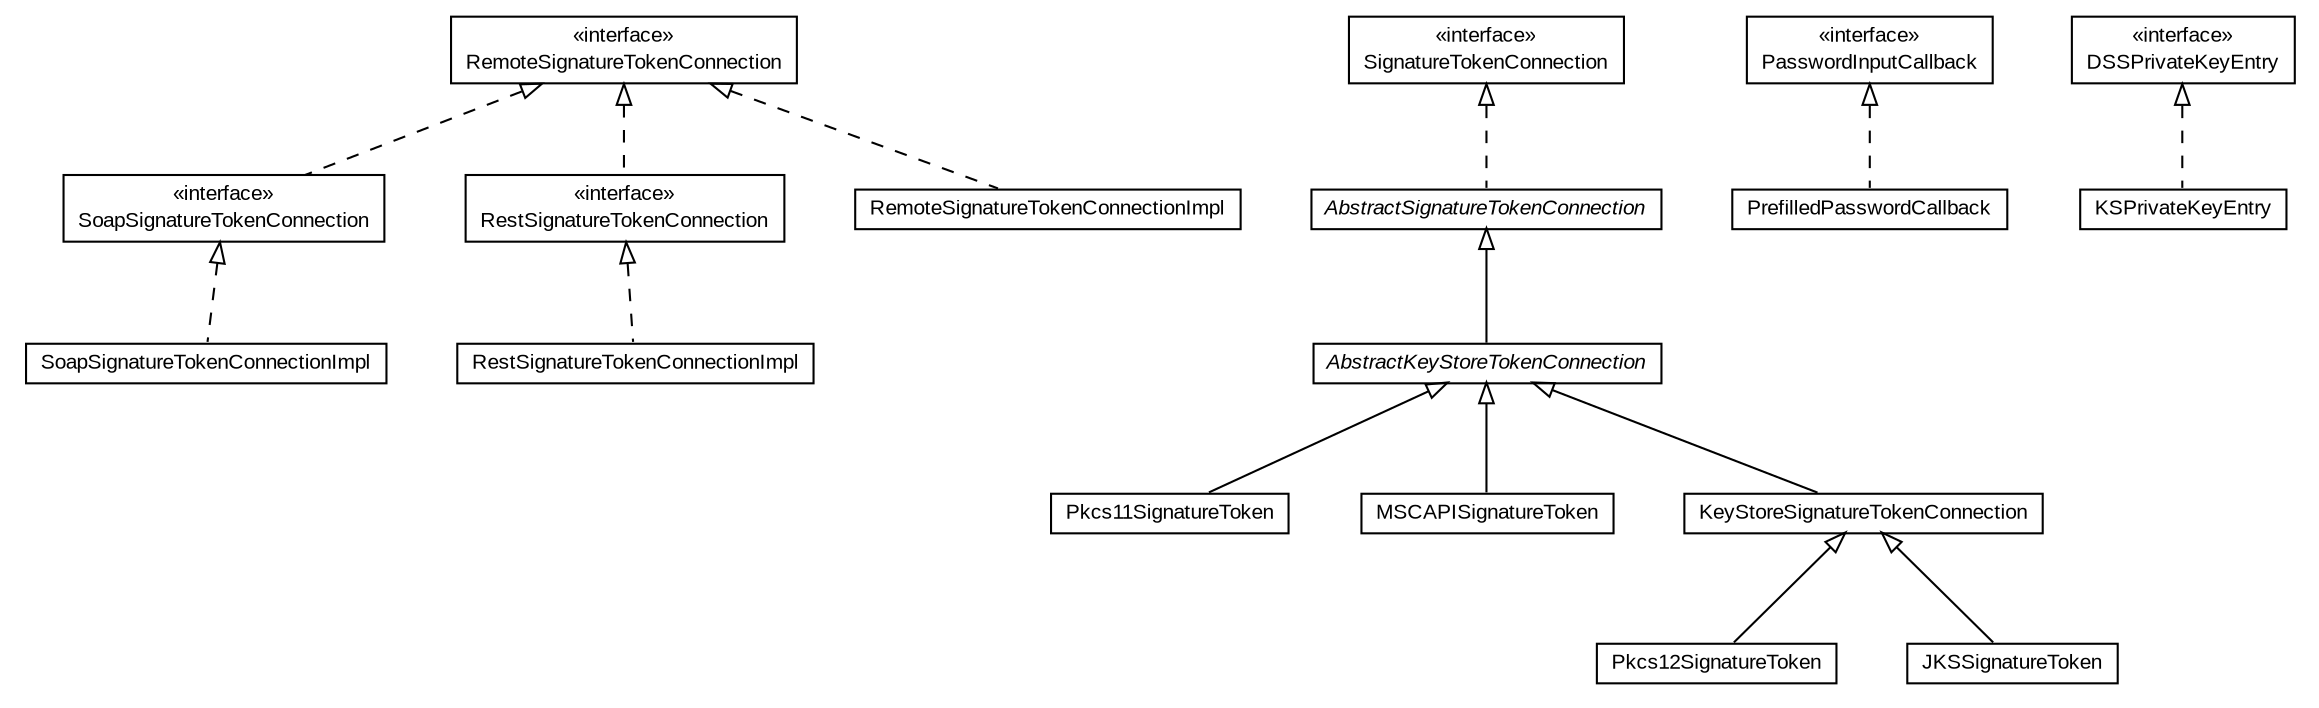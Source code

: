 #!/usr/local/bin/dot
#
# Class diagram 
# Generated by UMLGraph version R5_6-24-gf6e263 (http://www.umlgraph.org/)
#

digraph G {
	edge [fontname="arial",fontsize=10,labelfontname="arial",labelfontsize=10];
	node [fontname="arial",fontsize=10,shape=plaintext];
	nodesep=0.25;
	ranksep=0.5;
	// eu.europa.esig.dss.token.SoapSignatureTokenConnectionImpl
	c1847 [label=<<table title="eu.europa.esig.dss.token.SoapSignatureTokenConnectionImpl" border="0" cellborder="1" cellspacing="0" cellpadding="2" port="p" href="./SoapSignatureTokenConnectionImpl.html">
		<tr><td><table border="0" cellspacing="0" cellpadding="1">
<tr><td align="center" balign="center"> SoapSignatureTokenConnectionImpl </td></tr>
		</table></td></tr>
		</table>>, URL="./SoapSignatureTokenConnectionImpl.html", fontname="arial", fontcolor="black", fontsize=10.0];
	// eu.europa.esig.dss.token.SoapSignatureTokenConnection
	c1848 [label=<<table title="eu.europa.esig.dss.token.SoapSignatureTokenConnection" border="0" cellborder="1" cellspacing="0" cellpadding="2" port="p" href="./SoapSignatureTokenConnection.html">
		<tr><td><table border="0" cellspacing="0" cellpadding="1">
<tr><td align="center" balign="center"> &#171;interface&#187; </td></tr>
<tr><td align="center" balign="center"> SoapSignatureTokenConnection </td></tr>
		</table></td></tr>
		</table>>, URL="./SoapSignatureTokenConnection.html", fontname="arial", fontcolor="black", fontsize=10.0];
	// eu.europa.esig.dss.token.RestSignatureTokenConnectionImpl
	c1849 [label=<<table title="eu.europa.esig.dss.token.RestSignatureTokenConnectionImpl" border="0" cellborder="1" cellspacing="0" cellpadding="2" port="p" href="./RestSignatureTokenConnectionImpl.html">
		<tr><td><table border="0" cellspacing="0" cellpadding="1">
<tr><td align="center" balign="center"> RestSignatureTokenConnectionImpl </td></tr>
		</table></td></tr>
		</table>>, URL="./RestSignatureTokenConnectionImpl.html", fontname="arial", fontcolor="black", fontsize=10.0];
	// eu.europa.esig.dss.token.RestSignatureTokenConnection
	c1850 [label=<<table title="eu.europa.esig.dss.token.RestSignatureTokenConnection" border="0" cellborder="1" cellspacing="0" cellpadding="2" port="p" href="./RestSignatureTokenConnection.html">
		<tr><td><table border="0" cellspacing="0" cellpadding="1">
<tr><td align="center" balign="center"> &#171;interface&#187; </td></tr>
<tr><td align="center" balign="center"> RestSignatureTokenConnection </td></tr>
		</table></td></tr>
		</table>>, URL="./RestSignatureTokenConnection.html", fontname="arial", fontcolor="black", fontsize=10.0];
	// eu.europa.esig.dss.token.RemoteSignatureTokenConnectionImpl
	c1851 [label=<<table title="eu.europa.esig.dss.token.RemoteSignatureTokenConnectionImpl" border="0" cellborder="1" cellspacing="0" cellpadding="2" port="p" href="./RemoteSignatureTokenConnectionImpl.html">
		<tr><td><table border="0" cellspacing="0" cellpadding="1">
<tr><td align="center" balign="center"> RemoteSignatureTokenConnectionImpl </td></tr>
		</table></td></tr>
		</table>>, URL="./RemoteSignatureTokenConnectionImpl.html", fontname="arial", fontcolor="black", fontsize=10.0];
	// eu.europa.esig.dss.token.Pkcs12SignatureToken
	c1852 [label=<<table title="eu.europa.esig.dss.token.Pkcs12SignatureToken" border="0" cellborder="1" cellspacing="0" cellpadding="2" port="p" href="./Pkcs12SignatureToken.html">
		<tr><td><table border="0" cellspacing="0" cellpadding="1">
<tr><td align="center" balign="center"> Pkcs12SignatureToken </td></tr>
		</table></td></tr>
		</table>>, URL="./Pkcs12SignatureToken.html", fontname="arial", fontcolor="black", fontsize=10.0];
	// eu.europa.esig.dss.token.Pkcs11SignatureToken
	c1853 [label=<<table title="eu.europa.esig.dss.token.Pkcs11SignatureToken" border="0" cellborder="1" cellspacing="0" cellpadding="2" port="p" href="./Pkcs11SignatureToken.html">
		<tr><td><table border="0" cellspacing="0" cellpadding="1">
<tr><td align="center" balign="center"> Pkcs11SignatureToken </td></tr>
		</table></td></tr>
		</table>>, URL="./Pkcs11SignatureToken.html", fontname="arial", fontcolor="black", fontsize=10.0];
	// eu.europa.esig.dss.token.MSCAPISignatureToken
	c1854 [label=<<table title="eu.europa.esig.dss.token.MSCAPISignatureToken" border="0" cellborder="1" cellspacing="0" cellpadding="2" port="p" href="./MSCAPISignatureToken.html">
		<tr><td><table border="0" cellspacing="0" cellpadding="1">
<tr><td align="center" balign="center"> MSCAPISignatureToken </td></tr>
		</table></td></tr>
		</table>>, URL="./MSCAPISignatureToken.html", fontname="arial", fontcolor="black", fontsize=10.0];
	// eu.europa.esig.dss.token.KeyStoreSignatureTokenConnection
	c1855 [label=<<table title="eu.europa.esig.dss.token.KeyStoreSignatureTokenConnection" border="0" cellborder="1" cellspacing="0" cellpadding="2" port="p" href="./KeyStoreSignatureTokenConnection.html">
		<tr><td><table border="0" cellspacing="0" cellpadding="1">
<tr><td align="center" balign="center"> KeyStoreSignatureTokenConnection </td></tr>
		</table></td></tr>
		</table>>, URL="./KeyStoreSignatureTokenConnection.html", fontname="arial", fontcolor="black", fontsize=10.0];
	// eu.europa.esig.dss.token.JKSSignatureToken
	c1856 [label=<<table title="eu.europa.esig.dss.token.JKSSignatureToken" border="0" cellborder="1" cellspacing="0" cellpadding="2" port="p" href="./JKSSignatureToken.html">
		<tr><td><table border="0" cellspacing="0" cellpadding="1">
<tr><td align="center" balign="center"> JKSSignatureToken </td></tr>
		</table></td></tr>
		</table>>, URL="./JKSSignatureToken.html", fontname="arial", fontcolor="black", fontsize=10.0];
	// eu.europa.esig.dss.token.AbstractSignatureTokenConnection
	c1857 [label=<<table title="eu.europa.esig.dss.token.AbstractSignatureTokenConnection" border="0" cellborder="1" cellspacing="0" cellpadding="2" port="p" href="./AbstractSignatureTokenConnection.html">
		<tr><td><table border="0" cellspacing="0" cellpadding="1">
<tr><td align="center" balign="center"><font face="arial italic"> AbstractSignatureTokenConnection </font></td></tr>
		</table></td></tr>
		</table>>, URL="./AbstractSignatureTokenConnection.html", fontname="arial", fontcolor="black", fontsize=10.0];
	// eu.europa.esig.dss.token.AbstractKeyStoreTokenConnection
	c1858 [label=<<table title="eu.europa.esig.dss.token.AbstractKeyStoreTokenConnection" border="0" cellborder="1" cellspacing="0" cellpadding="2" port="p" href="./AbstractKeyStoreTokenConnection.html">
		<tr><td><table border="0" cellspacing="0" cellpadding="1">
<tr><td align="center" balign="center"><font face="arial italic"> AbstractKeyStoreTokenConnection </font></td></tr>
		</table></td></tr>
		</table>>, URL="./AbstractKeyStoreTokenConnection.html", fontname="arial", fontcolor="black", fontsize=10.0];
	// eu.europa.esig.dss.token.SignatureTokenConnection
	c1859 [label=<<table title="eu.europa.esig.dss.token.SignatureTokenConnection" border="0" cellborder="1" cellspacing="0" cellpadding="2" port="p" href="./SignatureTokenConnection.html">
		<tr><td><table border="0" cellspacing="0" cellpadding="1">
<tr><td align="center" balign="center"> &#171;interface&#187; </td></tr>
<tr><td align="center" balign="center"> SignatureTokenConnection </td></tr>
		</table></td></tr>
		</table>>, URL="./SignatureTokenConnection.html", fontname="arial", fontcolor="black", fontsize=10.0];
	// eu.europa.esig.dss.token.RemoteSignatureTokenConnection
	c1860 [label=<<table title="eu.europa.esig.dss.token.RemoteSignatureTokenConnection" border="0" cellborder="1" cellspacing="0" cellpadding="2" port="p" href="./RemoteSignatureTokenConnection.html">
		<tr><td><table border="0" cellspacing="0" cellpadding="1">
<tr><td align="center" balign="center"> &#171;interface&#187; </td></tr>
<tr><td align="center" balign="center"> RemoteSignatureTokenConnection </td></tr>
		</table></td></tr>
		</table>>, URL="./RemoteSignatureTokenConnection.html", fontname="arial", fontcolor="black", fontsize=10.0];
	// eu.europa.esig.dss.token.PrefilledPasswordCallback
	c1861 [label=<<table title="eu.europa.esig.dss.token.PrefilledPasswordCallback" border="0" cellborder="1" cellspacing="0" cellpadding="2" port="p" href="./PrefilledPasswordCallback.html">
		<tr><td><table border="0" cellspacing="0" cellpadding="1">
<tr><td align="center" balign="center"> PrefilledPasswordCallback </td></tr>
		</table></td></tr>
		</table>>, URL="./PrefilledPasswordCallback.html", fontname="arial", fontcolor="black", fontsize=10.0];
	// eu.europa.esig.dss.token.PasswordInputCallback
	c1862 [label=<<table title="eu.europa.esig.dss.token.PasswordInputCallback" border="0" cellborder="1" cellspacing="0" cellpadding="2" port="p" href="./PasswordInputCallback.html">
		<tr><td><table border="0" cellspacing="0" cellpadding="1">
<tr><td align="center" balign="center"> &#171;interface&#187; </td></tr>
<tr><td align="center" balign="center"> PasswordInputCallback </td></tr>
		</table></td></tr>
		</table>>, URL="./PasswordInputCallback.html", fontname="arial", fontcolor="black", fontsize=10.0];
	// eu.europa.esig.dss.token.KSPrivateKeyEntry
	c1863 [label=<<table title="eu.europa.esig.dss.token.KSPrivateKeyEntry" border="0" cellborder="1" cellspacing="0" cellpadding="2" port="p" href="./KSPrivateKeyEntry.html">
		<tr><td><table border="0" cellspacing="0" cellpadding="1">
<tr><td align="center" balign="center"> KSPrivateKeyEntry </td></tr>
		</table></td></tr>
		</table>>, URL="./KSPrivateKeyEntry.html", fontname="arial", fontcolor="black", fontsize=10.0];
	// eu.europa.esig.dss.token.DSSPrivateKeyEntry
	c1864 [label=<<table title="eu.europa.esig.dss.token.DSSPrivateKeyEntry" border="0" cellborder="1" cellspacing="0" cellpadding="2" port="p" href="./DSSPrivateKeyEntry.html">
		<tr><td><table border="0" cellspacing="0" cellpadding="1">
<tr><td align="center" balign="center"> &#171;interface&#187; </td></tr>
<tr><td align="center" balign="center"> DSSPrivateKeyEntry </td></tr>
		</table></td></tr>
		</table>>, URL="./DSSPrivateKeyEntry.html", fontname="arial", fontcolor="black", fontsize=10.0];
	//eu.europa.esig.dss.token.SoapSignatureTokenConnectionImpl implements eu.europa.esig.dss.token.SoapSignatureTokenConnection
	c1848:p -> c1847:p [dir=back,arrowtail=empty,style=dashed];
	//eu.europa.esig.dss.token.SoapSignatureTokenConnection implements eu.europa.esig.dss.token.RemoteSignatureTokenConnection
	c1860:p -> c1848:p [dir=back,arrowtail=empty,style=dashed];
	//eu.europa.esig.dss.token.RestSignatureTokenConnectionImpl implements eu.europa.esig.dss.token.RestSignatureTokenConnection
	c1850:p -> c1849:p [dir=back,arrowtail=empty,style=dashed];
	//eu.europa.esig.dss.token.RestSignatureTokenConnection implements eu.europa.esig.dss.token.RemoteSignatureTokenConnection
	c1860:p -> c1850:p [dir=back,arrowtail=empty,style=dashed];
	//eu.europa.esig.dss.token.RemoteSignatureTokenConnectionImpl implements eu.europa.esig.dss.token.RemoteSignatureTokenConnection
	c1860:p -> c1851:p [dir=back,arrowtail=empty,style=dashed];
	//eu.europa.esig.dss.token.Pkcs12SignatureToken extends eu.europa.esig.dss.token.KeyStoreSignatureTokenConnection
	c1855:p -> c1852:p [dir=back,arrowtail=empty];
	//eu.europa.esig.dss.token.Pkcs11SignatureToken extends eu.europa.esig.dss.token.AbstractKeyStoreTokenConnection
	c1858:p -> c1853:p [dir=back,arrowtail=empty];
	//eu.europa.esig.dss.token.MSCAPISignatureToken extends eu.europa.esig.dss.token.AbstractKeyStoreTokenConnection
	c1858:p -> c1854:p [dir=back,arrowtail=empty];
	//eu.europa.esig.dss.token.KeyStoreSignatureTokenConnection extends eu.europa.esig.dss.token.AbstractKeyStoreTokenConnection
	c1858:p -> c1855:p [dir=back,arrowtail=empty];
	//eu.europa.esig.dss.token.JKSSignatureToken extends eu.europa.esig.dss.token.KeyStoreSignatureTokenConnection
	c1855:p -> c1856:p [dir=back,arrowtail=empty];
	//eu.europa.esig.dss.token.AbstractSignatureTokenConnection implements eu.europa.esig.dss.token.SignatureTokenConnection
	c1859:p -> c1857:p [dir=back,arrowtail=empty,style=dashed];
	//eu.europa.esig.dss.token.AbstractKeyStoreTokenConnection extends eu.europa.esig.dss.token.AbstractSignatureTokenConnection
	c1857:p -> c1858:p [dir=back,arrowtail=empty];
	//eu.europa.esig.dss.token.PrefilledPasswordCallback implements eu.europa.esig.dss.token.PasswordInputCallback
	c1862:p -> c1861:p [dir=back,arrowtail=empty,style=dashed];
	//eu.europa.esig.dss.token.KSPrivateKeyEntry implements eu.europa.esig.dss.token.DSSPrivateKeyEntry
	c1864:p -> c1863:p [dir=back,arrowtail=empty,style=dashed];
}

